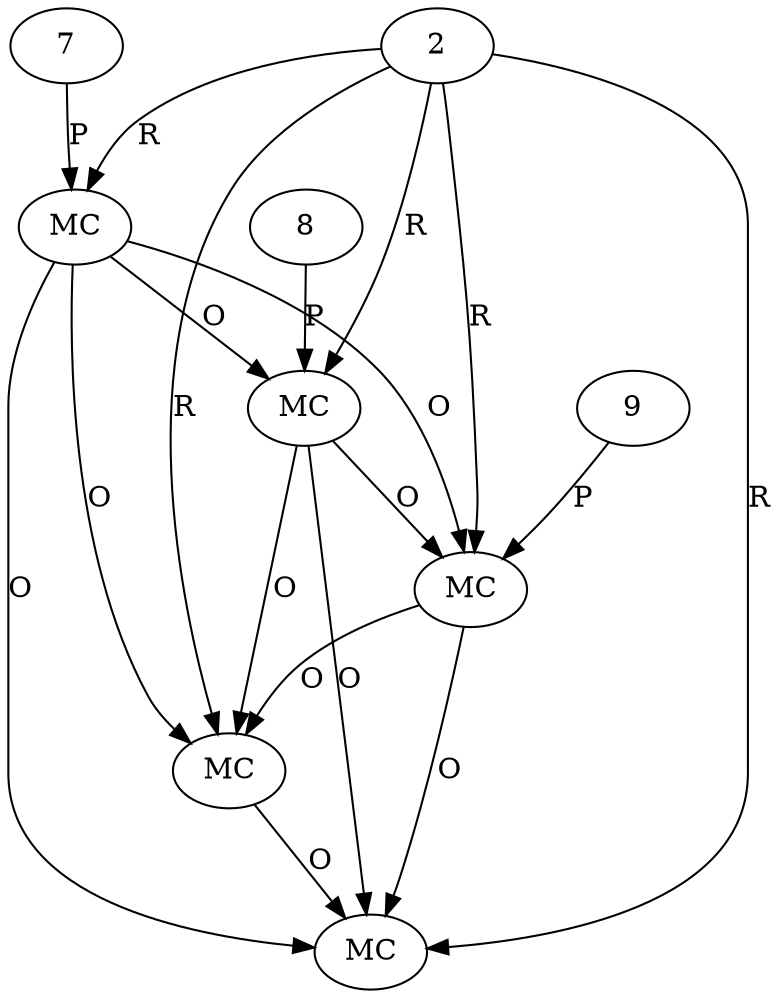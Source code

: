 digraph "AUG" {

  1 [ label="MC" s="setImportPackage()" t="Domain" l="153" ];
  2 [ t="Builder" n="a" ];
  3 [ label="MC" s="addClasspath()" t="Analyzer" l="151" ];
  4 [ label="MC" s="check()" t="Processor" l="156" ];
  5 [ label="MC" s="build()" t="Builder" l="155" ];
  6 [ label="MC" s="setProperty()" t="Processor" l="154" ];
  7 [ t="Jar" n="bjarb" ];
  8 [ t="String" v="test.packageinfo,*" ];
  9 [ t="String" v="dummy" ];
  2 -> 1 [ label="R" ];
  8 -> 1 [ label="P" ];
  3 -> 1 [ label="O" ];
  7 -> 3 [ label="P" ];
  2 -> 3 [ label="R" ];
  1 -> 4 [ label="O" ];
  5 -> 4 [ label="O" ];
  2 -> 4 [ label="R" ];
  6 -> 4 [ label="O" ];
  3 -> 4 [ label="O" ];
  1 -> 5 [ label="O" ];
  2 -> 5 [ label="R" ];
  3 -> 5 [ label="O" ];
  6 -> 5 [ label="O" ];
  1 -> 6 [ label="O" ];
  2 -> 6 [ label="R" ];
  9 -> 6 [ label="P" ];
  3 -> 6 [ label="O" ];
}
